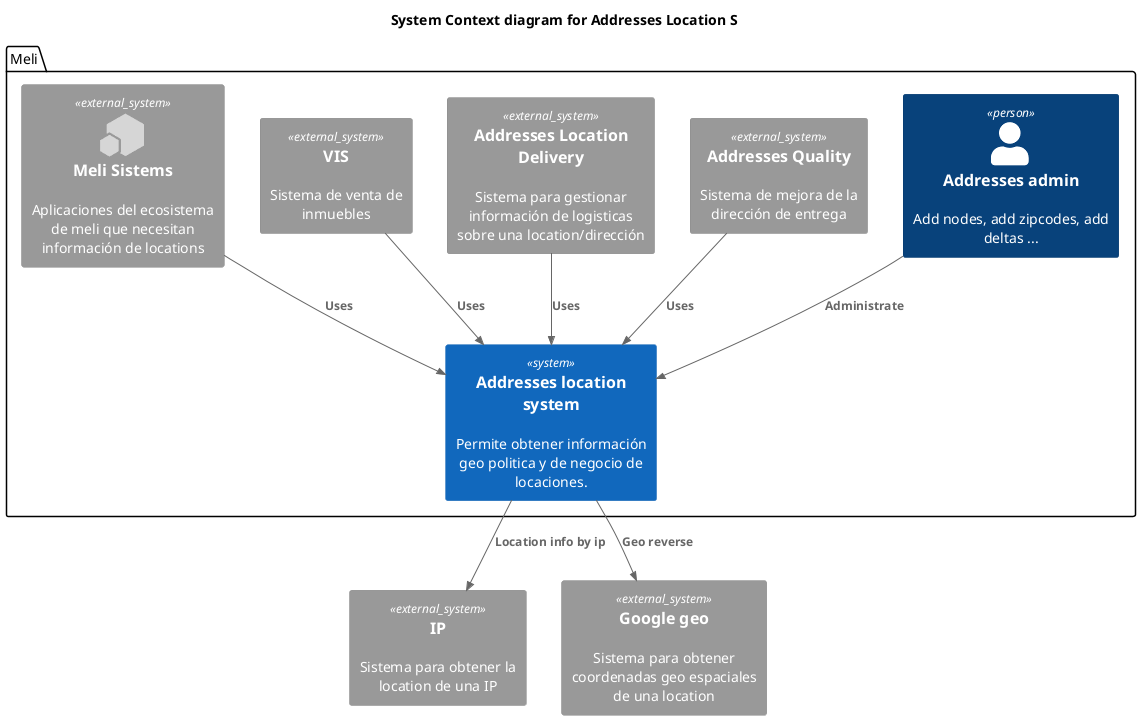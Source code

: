 @startuml
!include <c4/C4_Context.puml>  

'ref http://plantuml.com/stdlib
!include <office/Users/user.puml>
!include <office/Users/mobile_user.puml>
!include <office/Concepts/app_part.puml>

'LAYOUT_WITH_LEGEND

title System Context diagram for Addresses Location S
package "Meli" {
    Person(admin_actor  , "Addresses admin", "Add nodes, add zipcodes, add deltas ..." )

    System(location_system, "Addresses location system", "Permite obtener información geo politica y de negocio de locaciones.")

    System_Ext(addresses_quality, "Addresses Quality", "Sistema de mejora de la dirección de entrega")
    System_Ext(addresses_location_delivery, "Addresses Location Delivery", "Sistema para gestionar información de logisticas sobre una location/dirección")
    System_Ext(vis, "VIS", "Sistema de venta de inmuebles")
    System_Ext(meli_systems, "<$app_part> \n Meli Sistems", "Aplicaciones del ecosistema de meli que necesitan información de locations")
}
System_Ext(ip, "IP", "Sistema para obtener la location de una IP")

System_Ext(google_geo, "Google geo", "Sistema para obtener coordenadas geo espaciales de una location")


Rel(admin_actor, location_system, "Administrate")

Rel(meli_systems, location_system, "Uses")
Rel(addresses_quality, location_system, "Uses")
Rel(addresses_location_delivery, location_system, "Uses")
Rel(vis, location_system, "Uses")

Rel(location_system, ip, "Location info by ip")
Rel(location_system, google_geo, "Geo reverse")


@enduml